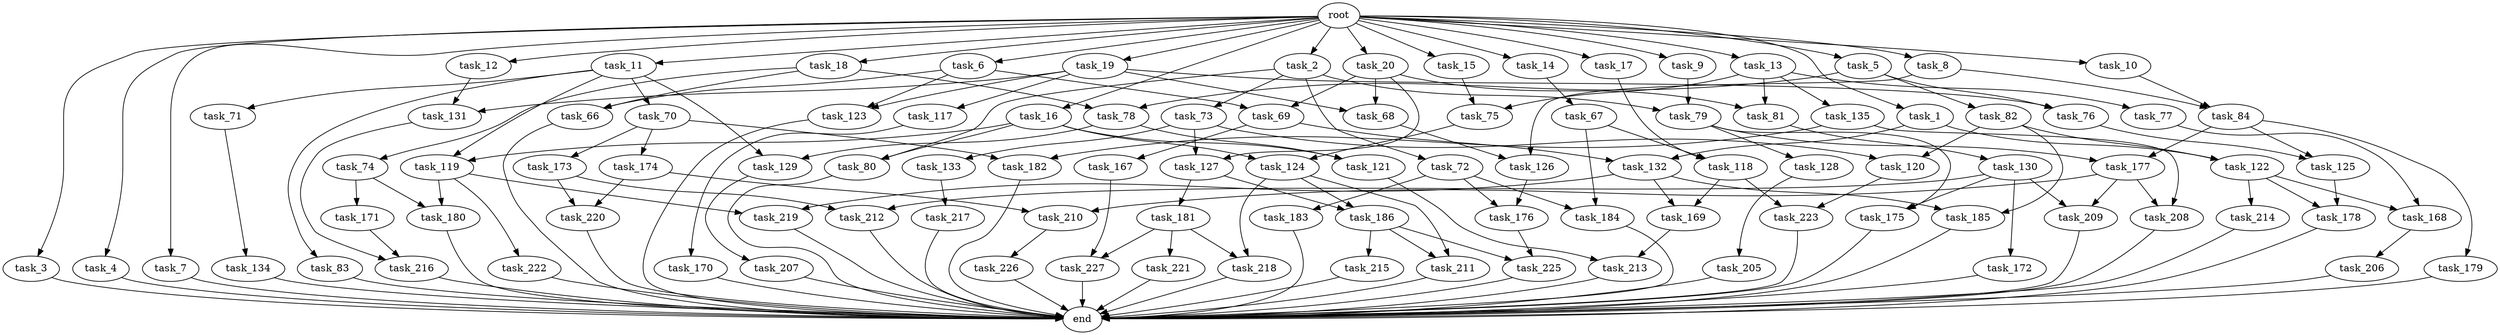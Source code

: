 digraph G {
  root [size="0.000000"];
  task_1 [size="1024.000000"];
  task_2 [size="1024.000000"];
  task_3 [size="1024.000000"];
  task_4 [size="1024.000000"];
  task_5 [size="1024.000000"];
  task_6 [size="1024.000000"];
  task_7 [size="1024.000000"];
  task_8 [size="1024.000000"];
  task_9 [size="1024.000000"];
  task_10 [size="1024.000000"];
  task_11 [size="1024.000000"];
  task_12 [size="1024.000000"];
  task_13 [size="1024.000000"];
  task_14 [size="1024.000000"];
  task_15 [size="1024.000000"];
  task_16 [size="1024.000000"];
  task_17 [size="1024.000000"];
  task_18 [size="1024.000000"];
  task_19 [size="1024.000000"];
  task_20 [size="1024.000000"];
  task_66 [size="1005022347264.000000"];
  task_67 [size="858993459200.000000"];
  task_68 [size="523986010112.000000"];
  task_69 [size="523986010112.000000"];
  task_70 [size="77309411328.000000"];
  task_71 [size="77309411328.000000"];
  task_72 [size="858993459200.000000"];
  task_73 [size="858993459200.000000"];
  task_74 [size="695784701952.000000"];
  task_75 [size="841813590016.000000"];
  task_76 [size="446676598784.000000"];
  task_77 [size="420906795008.000000"];
  task_78 [size="833223655424.000000"];
  task_79 [size="1554778161152.000000"];
  task_80 [size="1408749273088.000000"];
  task_81 [size="635655159808.000000"];
  task_82 [size="137438953472.000000"];
  task_83 [size="77309411328.000000"];
  task_84 [size="841813590016.000000"];
  task_117 [size="309237645312.000000"];
  task_118 [size="730144440320.000000"];
  task_119 [size="627065225216.000000"];
  task_120 [size="730144440320.000000"];
  task_121 [size="970662608896.000000"];
  task_122 [size="833223655424.000000"];
  task_123 [size="618475290624.000000"];
  task_124 [size="627065225216.000000"];
  task_125 [size="1717986918400.000000"];
  task_126 [size="1116691496960.000000"];
  task_127 [size="249108103168.000000"];
  task_128 [size="214748364800.000000"];
  task_129 [size="498216206336.000000"];
  task_130 [size="858993459200.000000"];
  task_131 [size="1005022347264.000000"];
  task_132 [size="446676598784.000000"];
  task_133 [size="34359738368.000000"];
  task_134 [size="695784701952.000000"];
  task_135 [size="420906795008.000000"];
  task_167 [size="309237645312.000000"];
  task_168 [size="446676598784.000000"];
  task_169 [size="764504178688.000000"];
  task_170 [size="214748364800.000000"];
  task_171 [size="695784701952.000000"];
  task_172 [size="420906795008.000000"];
  task_173 [size="858993459200.000000"];
  task_174 [size="858993459200.000000"];
  task_175 [size="635655159808.000000"];
  task_176 [size="446676598784.000000"];
  task_177 [size="1073741824000.000000"];
  task_178 [size="1168231104512.000000"];
  task_179 [size="858993459200.000000"];
  task_180 [size="1116691496960.000000"];
  task_181 [size="137438953472.000000"];
  task_182 [size="1279900254208.000000"];
  task_183 [size="309237645312.000000"];
  task_184 [size="618475290624.000000"];
  task_185 [size="910533066752.000000"];
  task_186 [size="996432412672.000000"];
  task_205 [size="137438953472.000000"];
  task_206 [size="309237645312.000000"];
  task_207 [size="695784701952.000000"];
  task_208 [size="635655159808.000000"];
  task_209 [size="635655159808.000000"];
  task_210 [size="910533066752.000000"];
  task_211 [size="1168231104512.000000"];
  task_212 [size="1116691496960.000000"];
  task_213 [size="936302870528.000000"];
  task_214 [size="309237645312.000000"];
  task_215 [size="309237645312.000000"];
  task_216 [size="970662608896.000000"];
  task_217 [size="549755813888.000000"];
  task_218 [size="996432412672.000000"];
  task_219 [size="635655159808.000000"];
  task_220 [size="1391569403904.000000"];
  task_221 [size="137438953472.000000"];
  task_222 [size="420906795008.000000"];
  task_223 [size="1099511627776.000000"];
  task_225 [size="1005022347264.000000"];
  task_226 [size="137438953472.000000"];
  task_227 [size="446676598784.000000"];
  end [size="0.000000"];

  root -> task_1 [size="1.000000"];
  root -> task_2 [size="1.000000"];
  root -> task_3 [size="1.000000"];
  root -> task_4 [size="1.000000"];
  root -> task_5 [size="1.000000"];
  root -> task_6 [size="1.000000"];
  root -> task_7 [size="1.000000"];
  root -> task_8 [size="1.000000"];
  root -> task_9 [size="1.000000"];
  root -> task_10 [size="1.000000"];
  root -> task_11 [size="1.000000"];
  root -> task_12 [size="1.000000"];
  root -> task_13 [size="1.000000"];
  root -> task_14 [size="1.000000"];
  root -> task_15 [size="1.000000"];
  root -> task_16 [size="1.000000"];
  root -> task_17 [size="1.000000"];
  root -> task_18 [size="1.000000"];
  root -> task_19 [size="1.000000"];
  root -> task_20 [size="1.000000"];
  task_1 -> task_122 [size="134217728.000000"];
  task_1 -> task_132 [size="134217728.000000"];
  task_2 -> task_72 [size="838860800.000000"];
  task_2 -> task_73 [size="838860800.000000"];
  task_2 -> task_79 [size="838860800.000000"];
  task_2 -> task_80 [size="838860800.000000"];
  task_3 -> end [size="1.000000"];
  task_4 -> end [size="1.000000"];
  task_5 -> task_76 [size="134217728.000000"];
  task_5 -> task_78 [size="134217728.000000"];
  task_5 -> task_82 [size="134217728.000000"];
  task_6 -> task_66 [size="301989888.000000"];
  task_6 -> task_69 [size="301989888.000000"];
  task_6 -> task_123 [size="301989888.000000"];
  task_7 -> end [size="1.000000"];
  task_8 -> task_84 [size="411041792.000000"];
  task_8 -> task_126 [size="411041792.000000"];
  task_9 -> task_79 [size="679477248.000000"];
  task_10 -> task_84 [size="411041792.000000"];
  task_11 -> task_70 [size="75497472.000000"];
  task_11 -> task_71 [size="75497472.000000"];
  task_11 -> task_83 [size="75497472.000000"];
  task_11 -> task_119 [size="75497472.000000"];
  task_11 -> task_129 [size="75497472.000000"];
  task_12 -> task_131 [size="679477248.000000"];
  task_13 -> task_75 [size="411041792.000000"];
  task_13 -> task_77 [size="411041792.000000"];
  task_13 -> task_81 [size="411041792.000000"];
  task_13 -> task_135 [size="411041792.000000"];
  task_14 -> task_67 [size="838860800.000000"];
  task_15 -> task_75 [size="411041792.000000"];
  task_16 -> task_80 [size="536870912.000000"];
  task_16 -> task_119 [size="536870912.000000"];
  task_16 -> task_121 [size="536870912.000000"];
  task_16 -> task_124 [size="536870912.000000"];
  task_17 -> task_118 [size="411041792.000000"];
  task_18 -> task_66 [size="679477248.000000"];
  task_18 -> task_74 [size="679477248.000000"];
  task_18 -> task_78 [size="679477248.000000"];
  task_19 -> task_68 [size="301989888.000000"];
  task_19 -> task_76 [size="301989888.000000"];
  task_19 -> task_117 [size="301989888.000000"];
  task_19 -> task_123 [size="301989888.000000"];
  task_19 -> task_131 [size="301989888.000000"];
  task_20 -> task_68 [size="209715200.000000"];
  task_20 -> task_69 [size="209715200.000000"];
  task_20 -> task_81 [size="209715200.000000"];
  task_20 -> task_127 [size="209715200.000000"];
  task_66 -> end [size="1.000000"];
  task_67 -> task_118 [size="301989888.000000"];
  task_67 -> task_184 [size="301989888.000000"];
  task_68 -> task_126 [size="679477248.000000"];
  task_69 -> task_132 [size="301989888.000000"];
  task_69 -> task_167 [size="301989888.000000"];
  task_70 -> task_173 [size="838860800.000000"];
  task_70 -> task_174 [size="838860800.000000"];
  task_70 -> task_182 [size="838860800.000000"];
  task_71 -> task_134 [size="679477248.000000"];
  task_72 -> task_176 [size="301989888.000000"];
  task_72 -> task_183 [size="301989888.000000"];
  task_72 -> task_184 [size="301989888.000000"];
  task_73 -> task_120 [size="33554432.000000"];
  task_73 -> task_127 [size="33554432.000000"];
  task_73 -> task_133 [size="33554432.000000"];
  task_74 -> task_171 [size="679477248.000000"];
  task_74 -> task_180 [size="679477248.000000"];
  task_75 -> task_124 [size="75497472.000000"];
  task_76 -> task_125 [size="838860800.000000"];
  task_77 -> task_168 [size="134217728.000000"];
  task_78 -> task_121 [size="411041792.000000"];
  task_78 -> task_129 [size="411041792.000000"];
  task_79 -> task_128 [size="209715200.000000"];
  task_79 -> task_175 [size="209715200.000000"];
  task_79 -> task_177 [size="209715200.000000"];
  task_80 -> end [size="1.000000"];
  task_81 -> task_130 [size="838860800.000000"];
  task_82 -> task_120 [size="679477248.000000"];
  task_82 -> task_122 [size="679477248.000000"];
  task_82 -> task_185 [size="679477248.000000"];
  task_83 -> end [size="1.000000"];
  task_84 -> task_125 [size="838860800.000000"];
  task_84 -> task_177 [size="838860800.000000"];
  task_84 -> task_179 [size="838860800.000000"];
  task_117 -> task_170 [size="209715200.000000"];
  task_118 -> task_169 [size="536870912.000000"];
  task_118 -> task_223 [size="536870912.000000"];
  task_119 -> task_180 [size="411041792.000000"];
  task_119 -> task_219 [size="411041792.000000"];
  task_119 -> task_222 [size="411041792.000000"];
  task_120 -> task_223 [size="536870912.000000"];
  task_121 -> task_213 [size="838860800.000000"];
  task_122 -> task_168 [size="301989888.000000"];
  task_122 -> task_178 [size="301989888.000000"];
  task_122 -> task_214 [size="301989888.000000"];
  task_123 -> end [size="1.000000"];
  task_124 -> task_186 [size="838860800.000000"];
  task_124 -> task_211 [size="838860800.000000"];
  task_124 -> task_218 [size="838860800.000000"];
  task_125 -> task_178 [size="838860800.000000"];
  task_126 -> task_176 [size="134217728.000000"];
  task_127 -> task_181 [size="134217728.000000"];
  task_127 -> task_186 [size="134217728.000000"];
  task_128 -> task_205 [size="134217728.000000"];
  task_129 -> task_207 [size="679477248.000000"];
  task_130 -> task_172 [size="411041792.000000"];
  task_130 -> task_175 [size="411041792.000000"];
  task_130 -> task_209 [size="411041792.000000"];
  task_130 -> task_212 [size="411041792.000000"];
  task_131 -> task_216 [size="411041792.000000"];
  task_132 -> task_169 [size="209715200.000000"];
  task_132 -> task_185 [size="209715200.000000"];
  task_132 -> task_219 [size="209715200.000000"];
  task_133 -> task_217 [size="536870912.000000"];
  task_134 -> end [size="1.000000"];
  task_135 -> task_182 [size="411041792.000000"];
  task_135 -> task_208 [size="411041792.000000"];
  task_167 -> task_227 [size="301989888.000000"];
  task_168 -> task_206 [size="301989888.000000"];
  task_169 -> task_213 [size="75497472.000000"];
  task_170 -> end [size="1.000000"];
  task_171 -> task_216 [size="536870912.000000"];
  task_172 -> end [size="1.000000"];
  task_173 -> task_212 [size="679477248.000000"];
  task_173 -> task_220 [size="679477248.000000"];
  task_174 -> task_210 [size="679477248.000000"];
  task_174 -> task_220 [size="679477248.000000"];
  task_175 -> end [size="1.000000"];
  task_176 -> task_225 [size="679477248.000000"];
  task_177 -> task_208 [size="209715200.000000"];
  task_177 -> task_209 [size="209715200.000000"];
  task_177 -> task_210 [size="209715200.000000"];
  task_178 -> end [size="1.000000"];
  task_179 -> end [size="1.000000"];
  task_180 -> end [size="1.000000"];
  task_181 -> task_218 [size="134217728.000000"];
  task_181 -> task_221 [size="134217728.000000"];
  task_181 -> task_227 [size="134217728.000000"];
  task_182 -> end [size="1.000000"];
  task_183 -> end [size="1.000000"];
  task_184 -> end [size="1.000000"];
  task_185 -> end [size="1.000000"];
  task_186 -> task_211 [size="301989888.000000"];
  task_186 -> task_215 [size="301989888.000000"];
  task_186 -> task_225 [size="301989888.000000"];
  task_205 -> end [size="1.000000"];
  task_206 -> end [size="1.000000"];
  task_207 -> end [size="1.000000"];
  task_208 -> end [size="1.000000"];
  task_209 -> end [size="1.000000"];
  task_210 -> task_226 [size="134217728.000000"];
  task_211 -> end [size="1.000000"];
  task_212 -> end [size="1.000000"];
  task_213 -> end [size="1.000000"];
  task_214 -> end [size="1.000000"];
  task_215 -> end [size="1.000000"];
  task_216 -> end [size="1.000000"];
  task_217 -> end [size="1.000000"];
  task_218 -> end [size="1.000000"];
  task_219 -> end [size="1.000000"];
  task_220 -> end [size="1.000000"];
  task_221 -> end [size="1.000000"];
  task_222 -> end [size="1.000000"];
  task_223 -> end [size="1.000000"];
  task_225 -> end [size="1.000000"];
  task_226 -> end [size="1.000000"];
  task_227 -> end [size="1.000000"];
}
